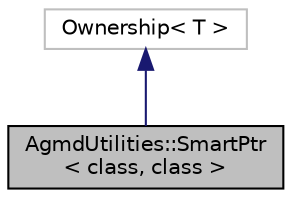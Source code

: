 digraph "AgmdUtilities::SmartPtr&lt; class, class &gt;"
{
  edge [fontname="Helvetica",fontsize="10",labelfontname="Helvetica",labelfontsize="10"];
  node [fontname="Helvetica",fontsize="10",shape=record];
  Node1 [label="AgmdUtilities::SmartPtr\l\< class, class \>",height=0.2,width=0.4,color="black", fillcolor="grey75", style="filled" fontcolor="black"];
  Node2 -> Node1 [dir="back",color="midnightblue",fontsize="10",style="solid"];
  Node2 [label="Ownership\< T \>",height=0.2,width=0.4,color="grey75", fillcolor="white", style="filled"];
}
